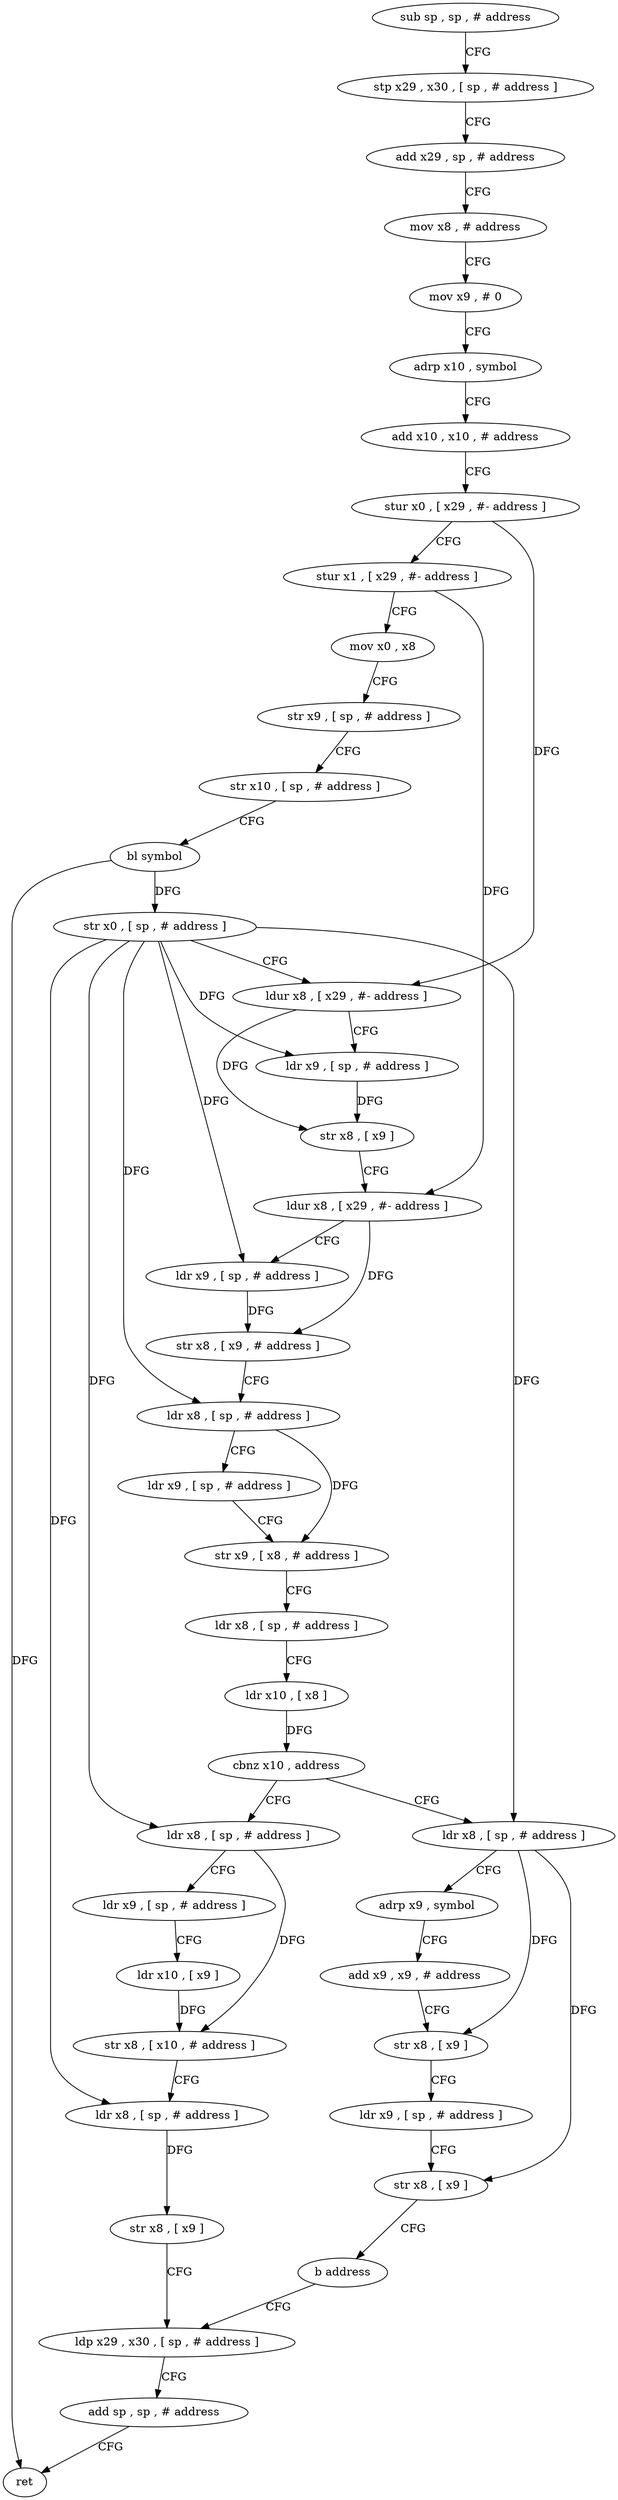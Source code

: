 digraph "func" {
"4210796" [label = "sub sp , sp , # address" ]
"4210800" [label = "stp x29 , x30 , [ sp , # address ]" ]
"4210804" [label = "add x29 , sp , # address" ]
"4210808" [label = "mov x8 , # address" ]
"4210812" [label = "mov x9 , # 0" ]
"4210816" [label = "adrp x10 , symbol" ]
"4210820" [label = "add x10 , x10 , # address" ]
"4210824" [label = "stur x0 , [ x29 , #- address ]" ]
"4210828" [label = "stur x1 , [ x29 , #- address ]" ]
"4210832" [label = "mov x0 , x8" ]
"4210836" [label = "str x9 , [ sp , # address ]" ]
"4210840" [label = "str x10 , [ sp , # address ]" ]
"4210844" [label = "bl symbol" ]
"4210848" [label = "str x0 , [ sp , # address ]" ]
"4210852" [label = "ldur x8 , [ x29 , #- address ]" ]
"4210856" [label = "ldr x9 , [ sp , # address ]" ]
"4210860" [label = "str x8 , [ x9 ]" ]
"4210864" [label = "ldur x8 , [ x29 , #- address ]" ]
"4210868" [label = "ldr x9 , [ sp , # address ]" ]
"4210872" [label = "str x8 , [ x9 , # address ]" ]
"4210876" [label = "ldr x8 , [ sp , # address ]" ]
"4210880" [label = "ldr x9 , [ sp , # address ]" ]
"4210884" [label = "str x9 , [ x8 , # address ]" ]
"4210888" [label = "ldr x8 , [ sp , # address ]" ]
"4210892" [label = "ldr x10 , [ x8 ]" ]
"4210896" [label = "cbnz x10 , address" ]
"4210928" [label = "ldr x8 , [ sp , # address ]" ]
"4210900" [label = "ldr x8 , [ sp , # address ]" ]
"4210932" [label = "ldr x9 , [ sp , # address ]" ]
"4210936" [label = "ldr x10 , [ x9 ]" ]
"4210940" [label = "str x8 , [ x10 , # address ]" ]
"4210944" [label = "ldr x8 , [ sp , # address ]" ]
"4210948" [label = "str x8 , [ x9 ]" ]
"4210952" [label = "ldp x29 , x30 , [ sp , # address ]" ]
"4210904" [label = "adrp x9 , symbol" ]
"4210908" [label = "add x9 , x9 , # address" ]
"4210912" [label = "str x8 , [ x9 ]" ]
"4210916" [label = "ldr x9 , [ sp , # address ]" ]
"4210920" [label = "str x8 , [ x9 ]" ]
"4210924" [label = "b address" ]
"4210956" [label = "add sp , sp , # address" ]
"4210960" [label = "ret" ]
"4210796" -> "4210800" [ label = "CFG" ]
"4210800" -> "4210804" [ label = "CFG" ]
"4210804" -> "4210808" [ label = "CFG" ]
"4210808" -> "4210812" [ label = "CFG" ]
"4210812" -> "4210816" [ label = "CFG" ]
"4210816" -> "4210820" [ label = "CFG" ]
"4210820" -> "4210824" [ label = "CFG" ]
"4210824" -> "4210828" [ label = "CFG" ]
"4210824" -> "4210852" [ label = "DFG" ]
"4210828" -> "4210832" [ label = "CFG" ]
"4210828" -> "4210864" [ label = "DFG" ]
"4210832" -> "4210836" [ label = "CFG" ]
"4210836" -> "4210840" [ label = "CFG" ]
"4210840" -> "4210844" [ label = "CFG" ]
"4210844" -> "4210848" [ label = "DFG" ]
"4210844" -> "4210960" [ label = "DFG" ]
"4210848" -> "4210852" [ label = "CFG" ]
"4210848" -> "4210856" [ label = "DFG" ]
"4210848" -> "4210868" [ label = "DFG" ]
"4210848" -> "4210876" [ label = "DFG" ]
"4210848" -> "4210928" [ label = "DFG" ]
"4210848" -> "4210944" [ label = "DFG" ]
"4210848" -> "4210900" [ label = "DFG" ]
"4210852" -> "4210856" [ label = "CFG" ]
"4210852" -> "4210860" [ label = "DFG" ]
"4210856" -> "4210860" [ label = "DFG" ]
"4210860" -> "4210864" [ label = "CFG" ]
"4210864" -> "4210868" [ label = "CFG" ]
"4210864" -> "4210872" [ label = "DFG" ]
"4210868" -> "4210872" [ label = "DFG" ]
"4210872" -> "4210876" [ label = "CFG" ]
"4210876" -> "4210880" [ label = "CFG" ]
"4210876" -> "4210884" [ label = "DFG" ]
"4210880" -> "4210884" [ label = "CFG" ]
"4210884" -> "4210888" [ label = "CFG" ]
"4210888" -> "4210892" [ label = "CFG" ]
"4210892" -> "4210896" [ label = "DFG" ]
"4210896" -> "4210928" [ label = "CFG" ]
"4210896" -> "4210900" [ label = "CFG" ]
"4210928" -> "4210932" [ label = "CFG" ]
"4210928" -> "4210940" [ label = "DFG" ]
"4210900" -> "4210904" [ label = "CFG" ]
"4210900" -> "4210912" [ label = "DFG" ]
"4210900" -> "4210920" [ label = "DFG" ]
"4210932" -> "4210936" [ label = "CFG" ]
"4210936" -> "4210940" [ label = "DFG" ]
"4210940" -> "4210944" [ label = "CFG" ]
"4210944" -> "4210948" [ label = "DFG" ]
"4210948" -> "4210952" [ label = "CFG" ]
"4210952" -> "4210956" [ label = "CFG" ]
"4210904" -> "4210908" [ label = "CFG" ]
"4210908" -> "4210912" [ label = "CFG" ]
"4210912" -> "4210916" [ label = "CFG" ]
"4210916" -> "4210920" [ label = "CFG" ]
"4210920" -> "4210924" [ label = "CFG" ]
"4210924" -> "4210952" [ label = "CFG" ]
"4210956" -> "4210960" [ label = "CFG" ]
}
